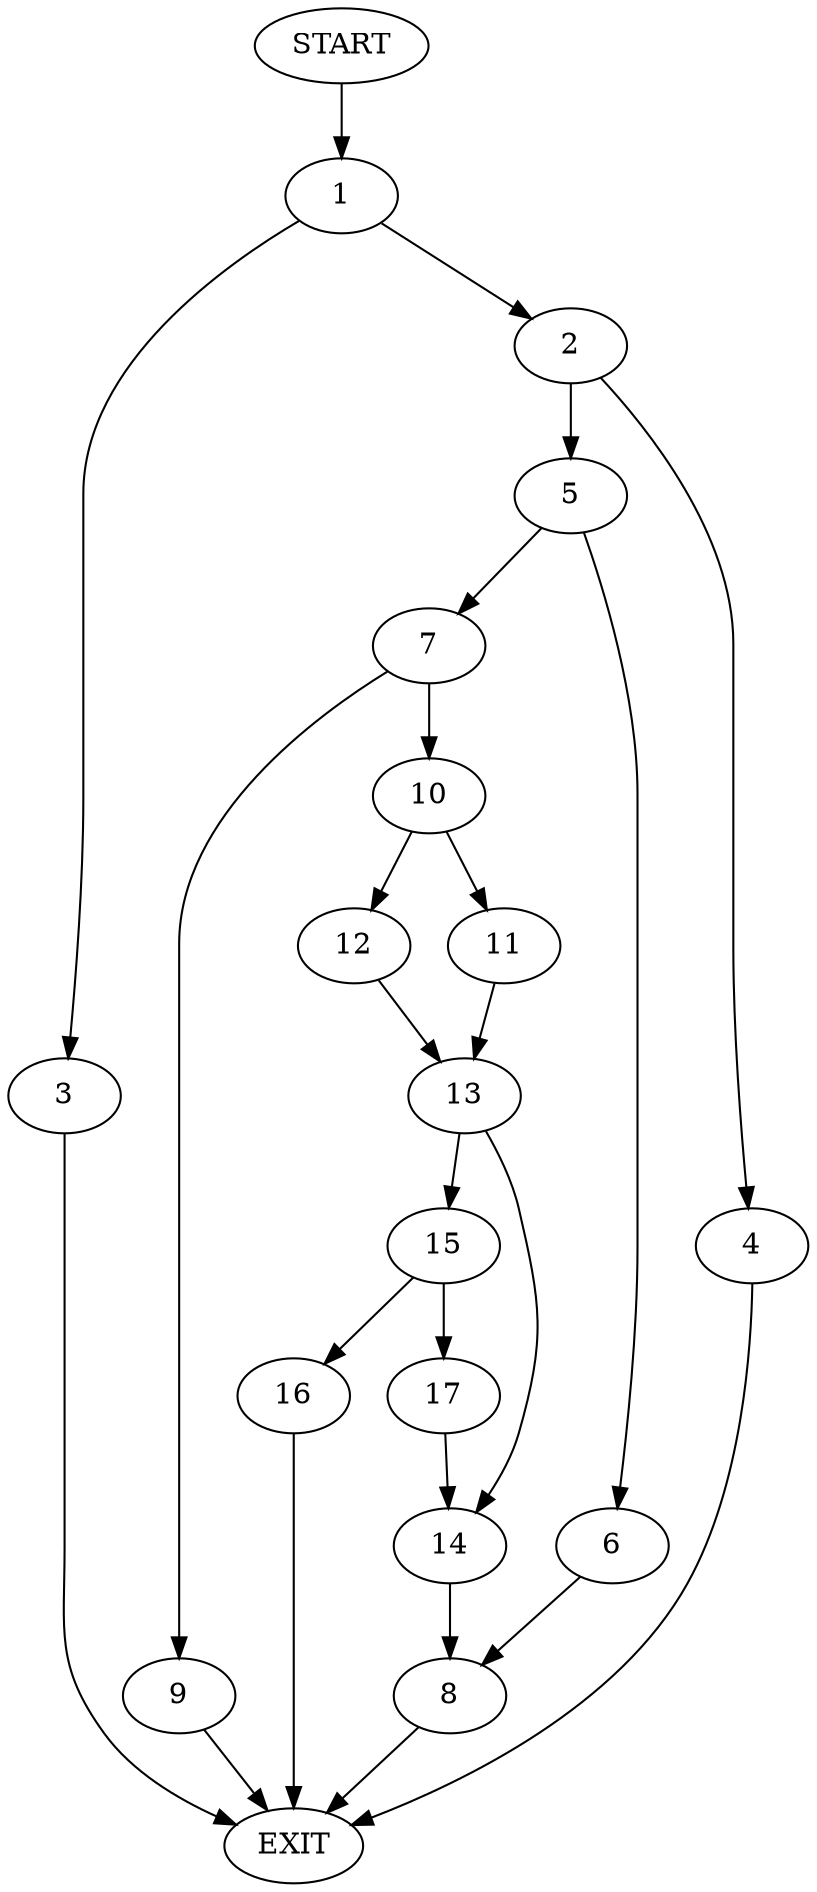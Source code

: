 digraph {
0 [label="START"]
18 [label="EXIT"]
0 -> 1
1 -> 2
1 -> 3
3 -> 18
2 -> 4
2 -> 5
4 -> 18
5 -> 6
5 -> 7
6 -> 8
7 -> 9
7 -> 10
10 -> 11
10 -> 12
9 -> 18
11 -> 13
12 -> 13
13 -> 14
13 -> 15
14 -> 8
15 -> 16
15 -> 17
17 -> 14
16 -> 18
8 -> 18
}
